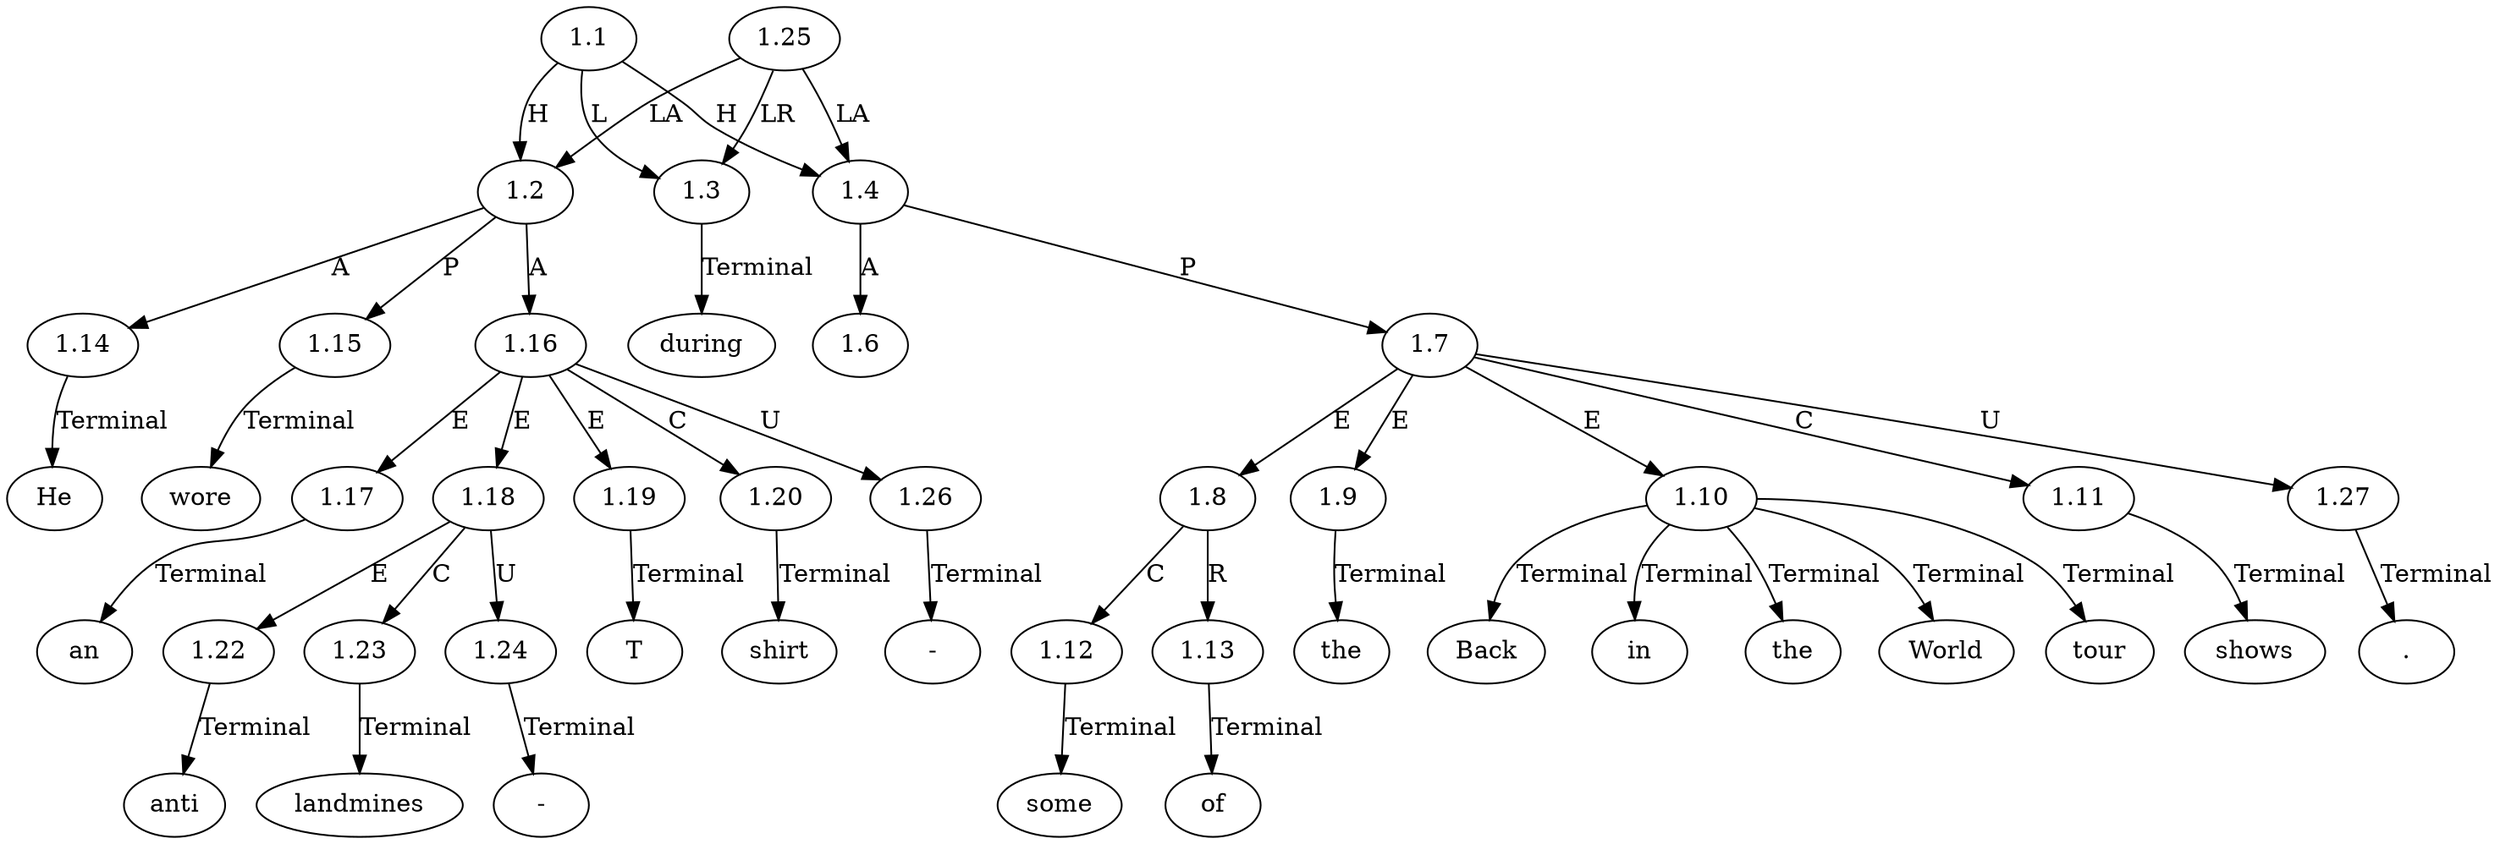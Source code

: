 // Graph
digraph {
	0.1 [label=He ordering=out]
	0.10 [label=during ordering=out]
	0.11 [label=some ordering=out]
	0.12 [label=of ordering=out]
	0.13 [label=the ordering=out]
	0.14 [label=Back ordering=out]
	0.15 [label=in ordering=out]
	0.16 [label=the ordering=out]
	0.17 [label=World ordering=out]
	0.18 [label=tour ordering=out]
	0.19 [label=shows ordering=out]
	0.2 [label=wore ordering=out]
	0.20 [label="." ordering=out]
	0.3 [label=an ordering=out]
	0.4 [label=anti ordering=out]
	0.5 [label="-" ordering=out]
	0.6 [label=landmines ordering=out]
	0.7 [label=T ordering=out]
	0.8 [label="-" ordering=out]
	0.9 [label=shirt ordering=out]
	1.1 [label=1.1 ordering=out]
	1.2 [label=1.2 ordering=out]
	1.3 [label=1.3 ordering=out]
	1.4 [label=1.4 ordering=out]
	1.6 [label=1.6 ordering=out]
	1.7 [label=1.7 ordering=out]
	1.8 [label=1.8 ordering=out]
	1.9 [label=1.9 ordering=out]
	1.10 [label=1.10 ordering=out]
	1.11 [label=1.11 ordering=out]
	1.12 [label=1.12 ordering=out]
	1.13 [label=1.13 ordering=out]
	1.14 [label=1.14 ordering=out]
	1.15 [label=1.15 ordering=out]
	1.16 [label=1.16 ordering=out]
	1.17 [label=1.17 ordering=out]
	1.18 [label=1.18 ordering=out]
	1.19 [label=1.19 ordering=out]
	1.20 [label=1.20 ordering=out]
	1.22 [label=1.22 ordering=out]
	1.23 [label=1.23 ordering=out]
	1.24 [label=1.24 ordering=out]
	1.25 [label=1.25 ordering=out]
	1.26 [label=1.26 ordering=out]
	1.27 [label=1.27 ordering=out]
	1.1 -> 1.2 [label=H ordering=out]
	1.1 -> 1.3 [label=L ordering=out]
	1.1 -> 1.4 [label=H ordering=out]
	1.2 -> 1.14 [label=A ordering=out]
	1.2 -> 1.15 [label=P ordering=out]
	1.2 -> 1.16 [label=A ordering=out]
	1.3 -> 0.10 [label=Terminal ordering=out]
	1.4 -> 1.6 [label=A ordering=out]
	1.4 -> 1.7 [label=P ordering=out]
	1.7 -> 1.8 [label=E ordering=out]
	1.7 -> 1.9 [label=E ordering=out]
	1.7 -> 1.10 [label=E ordering=out]
	1.7 -> 1.11 [label=C ordering=out]
	1.7 -> 1.27 [label=U ordering=out]
	1.8 -> 1.12 [label=C ordering=out]
	1.8 -> 1.13 [label=R ordering=out]
	1.9 -> 0.13 [label=Terminal ordering=out]
	1.10 -> 0.14 [label=Terminal ordering=out]
	1.10 -> 0.15 [label=Terminal ordering=out]
	1.10 -> 0.16 [label=Terminal ordering=out]
	1.10 -> 0.17 [label=Terminal ordering=out]
	1.10 -> 0.18 [label=Terminal ordering=out]
	1.11 -> 0.19 [label=Terminal ordering=out]
	1.12 -> 0.11 [label=Terminal ordering=out]
	1.13 -> 0.12 [label=Terminal ordering=out]
	1.14 -> 0.1 [label=Terminal ordering=out]
	1.15 -> 0.2 [label=Terminal ordering=out]
	1.16 -> 1.17 [label=E ordering=out]
	1.16 -> 1.18 [label=E ordering=out]
	1.16 -> 1.19 [label=E ordering=out]
	1.16 -> 1.20 [label=C ordering=out]
	1.16 -> 1.26 [label=U ordering=out]
	1.17 -> 0.3 [label=Terminal ordering=out]
	1.18 -> 1.22 [label=E ordering=out]
	1.18 -> 1.23 [label=C ordering=out]
	1.18 -> 1.24 [label=U ordering=out]
	1.19 -> 0.7 [label=Terminal ordering=out]
	1.20 -> 0.9 [label=Terminal ordering=out]
	1.22 -> 0.4 [label=Terminal ordering=out]
	1.23 -> 0.6 [label=Terminal ordering=out]
	1.24 -> 0.5 [label=Terminal ordering=out]
	1.25 -> 1.2 [label=LA ordering=out]
	1.25 -> 1.3 [label=LR ordering=out]
	1.25 -> 1.4 [label=LA ordering=out]
	1.26 -> 0.8 [label=Terminal ordering=out]
	1.27 -> 0.20 [label=Terminal ordering=out]
}
